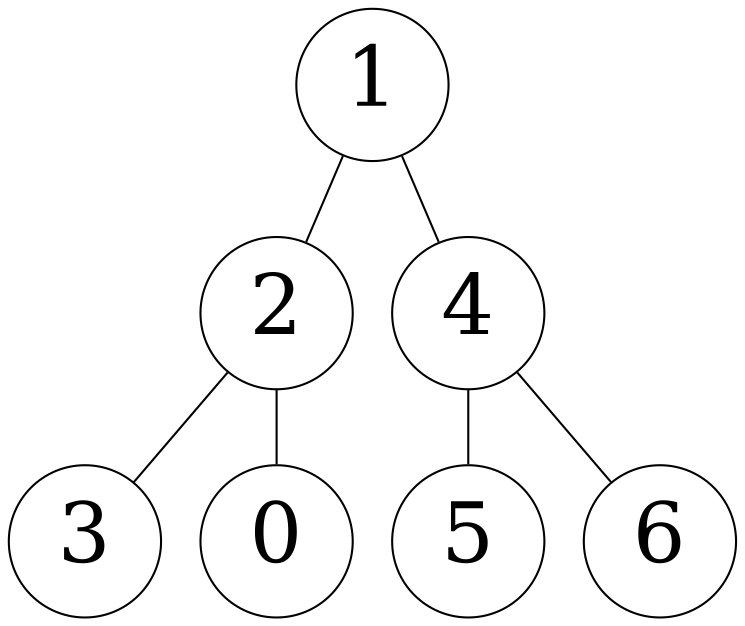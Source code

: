 graph binaryTree{
    node[style=filled,shape=circle,fontcolor=black,
    fontsize=40,fillcolor=white];
    1--2;
    1--4;
    2--3;
    2--0;
    4--5;
    4--6;

    
}